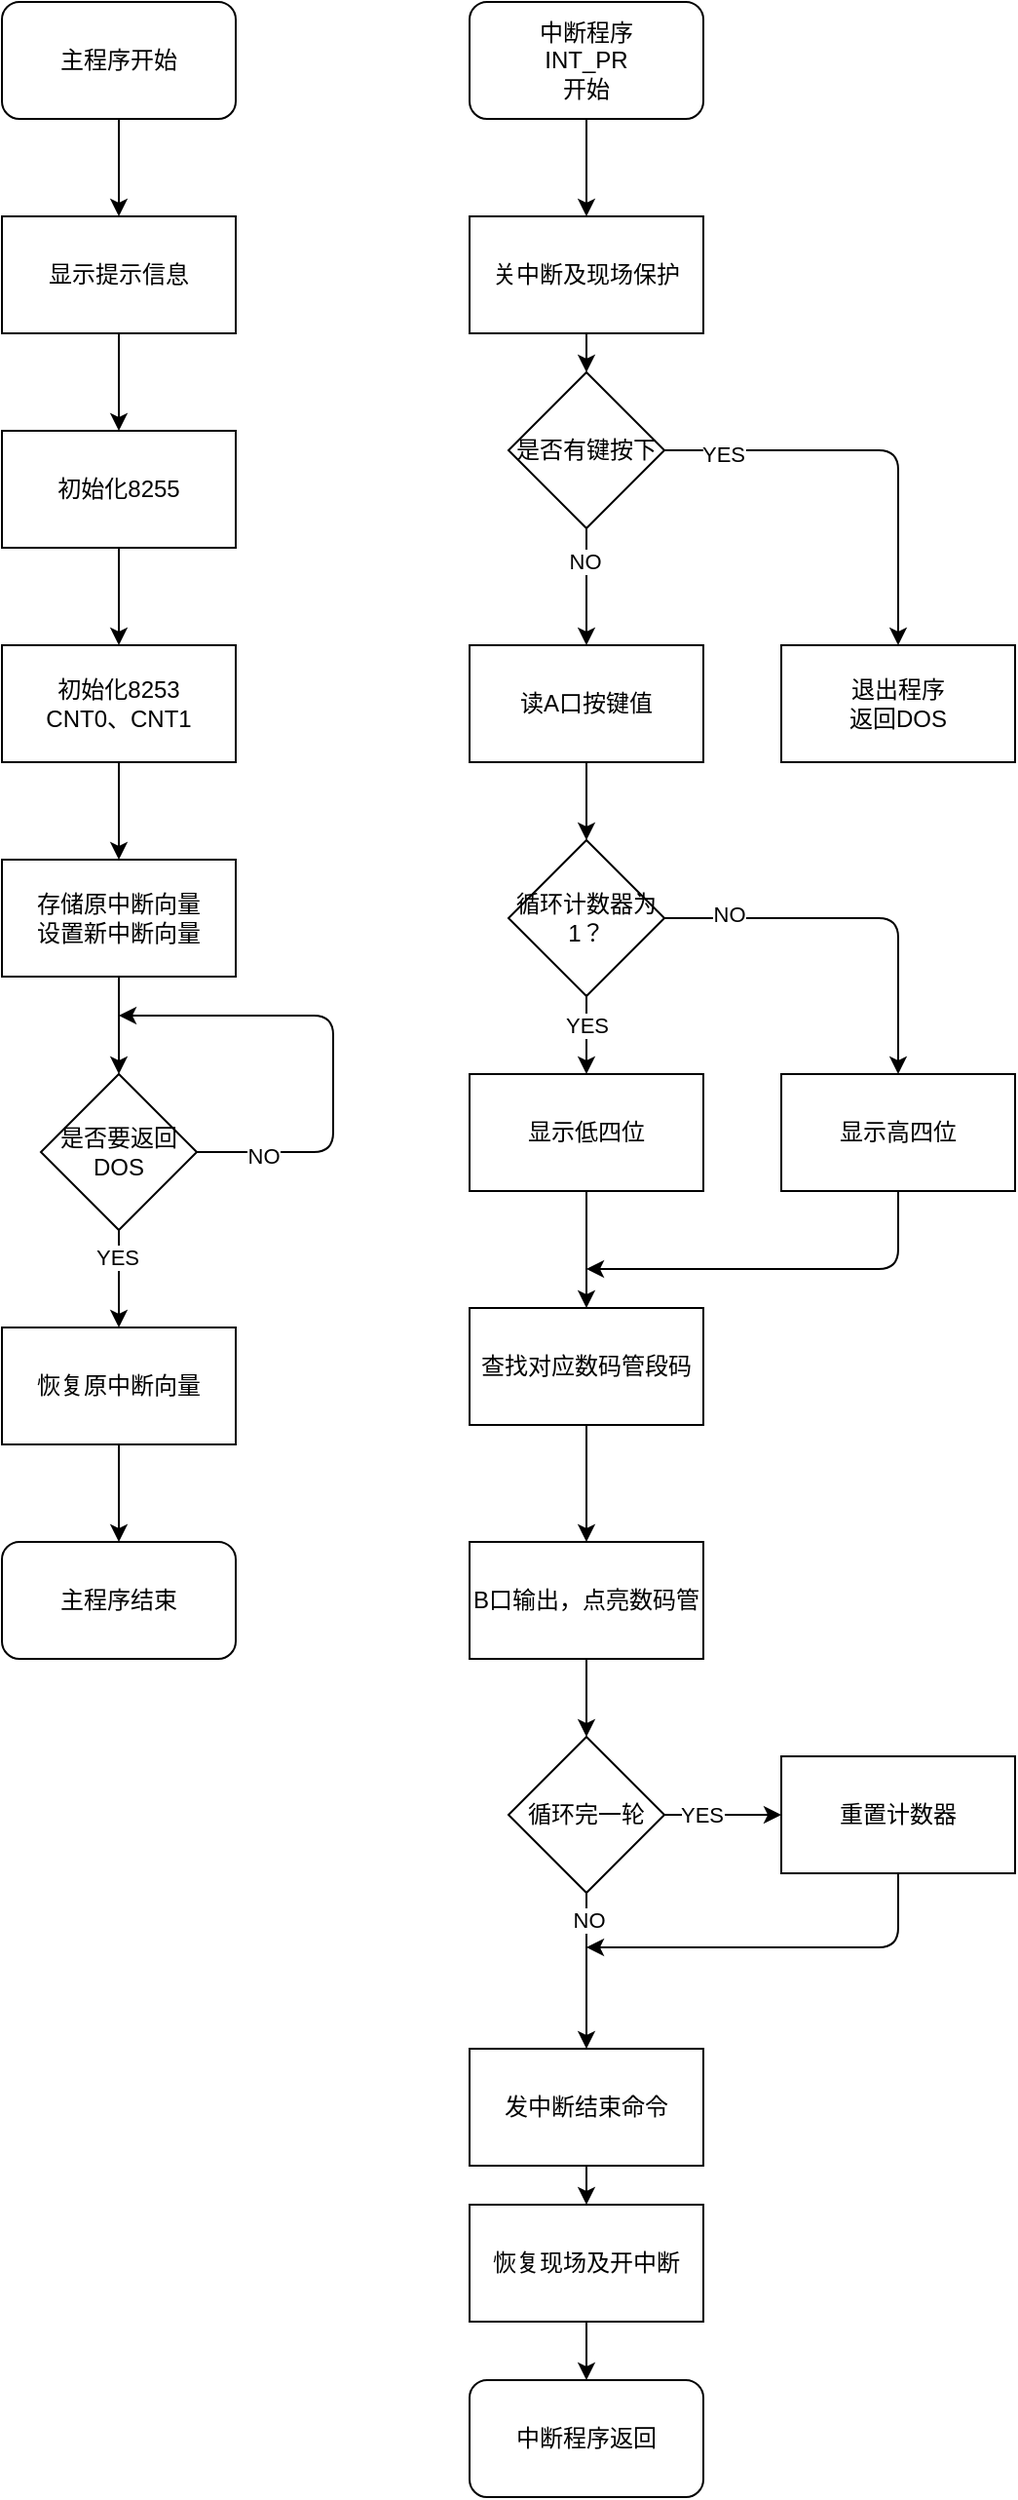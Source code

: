 <mxfile>
    <diagram id="c3tzFWOaW1qfhan2Np2H" name="第 1 页">
        <mxGraphModel dx="343" dy="514" grid="1" gridSize="10" guides="1" tooltips="1" connect="1" arrows="1" fold="1" page="0" pageScale="1" pageWidth="827" pageHeight="1169" math="0" shadow="0">
            <root>
                <mxCell id="0"/>
                <mxCell id="1" parent="0"/>
                <mxCell id="15" style="edgeStyle=orthogonalEdgeStyle;orthogonalLoop=1;jettySize=auto;html=1;exitDx=0;exitDy=0;entryDx=0;entryDy=0;noEdgeStyle=1;orthogonal=1;" parent="1" source="3" target="10" edge="1">
                    <mxGeometry relative="1" as="geometry"/>
                </mxCell>
                <mxCell id="3" value="主程序开始" style="whiteSpace=wrap;html=1;rounded=1;" parent="1" vertex="1">
                    <mxGeometry x="20" y="20" width="120" height="60" as="geometry"/>
                </mxCell>
                <mxCell id="17" value="" style="edgeStyle=orthogonalEdgeStyle;orthogonalLoop=1;jettySize=auto;html=1;noEdgeStyle=1;orthogonal=1;" parent="1" source="10" target="16" edge="1">
                    <mxGeometry relative="1" as="geometry"/>
                </mxCell>
                <mxCell id="10" value="显示提示信息" style="whiteSpace=wrap;html=1;" parent="1" vertex="1">
                    <mxGeometry x="20" y="130" width="120" height="60" as="geometry"/>
                </mxCell>
                <mxCell id="19" value="" style="edgeStyle=orthogonalEdgeStyle;orthogonalLoop=1;jettySize=auto;html=1;noEdgeStyle=1;orthogonal=1;" parent="1" source="16" target="18" edge="1">
                    <mxGeometry relative="1" as="geometry"/>
                </mxCell>
                <mxCell id="16" value="初始化8255" style="whiteSpace=wrap;html=1;" parent="1" vertex="1">
                    <mxGeometry x="20" y="240" width="120" height="60" as="geometry"/>
                </mxCell>
                <mxCell id="21" value="" style="edgeStyle=orthogonalEdgeStyle;orthogonalLoop=1;jettySize=auto;html=1;noEdgeStyle=1;orthogonal=1;" parent="1" source="18" target="20" edge="1">
                    <mxGeometry relative="1" as="geometry"/>
                </mxCell>
                <mxCell id="18" value="初始化8253&lt;br&gt;CNT0、CNT1" style="whiteSpace=wrap;html=1;" parent="1" vertex="1">
                    <mxGeometry x="20" y="350" width="120" height="60" as="geometry"/>
                </mxCell>
                <mxCell id="23" value="" style="edgeStyle=orthogonalEdgeStyle;orthogonalLoop=1;jettySize=auto;html=1;noEdgeStyle=1;orthogonal=1;" parent="1" source="20" target="22" edge="1">
                    <mxGeometry relative="1" as="geometry"/>
                </mxCell>
                <mxCell id="20" value="存储原中断向量&lt;br&gt;设置新中断向量" style="whiteSpace=wrap;html=1;" parent="1" vertex="1">
                    <mxGeometry x="20" y="460" width="120" height="60" as="geometry"/>
                </mxCell>
                <mxCell id="34" style="edgeStyle=orthogonalEdgeStyle;orthogonalLoop=1;jettySize=auto;html=1;exitDx=0;exitDy=0;noEdgeStyle=1;orthogonal=1;entryX=0.5;entryY=0;entryDx=0;entryDy=0;" parent="1" source="22" target="82" edge="1">
                    <mxGeometry relative="1" as="geometry">
                        <mxPoint x="80" y="698" as="targetPoint"/>
                    </mxGeometry>
                </mxCell>
                <mxCell id="50" value="YES" style="edgeLabel;html=1;align=center;verticalAlign=middle;resizable=0;points=[];" parent="34" vertex="1" connectable="0">
                    <mxGeometry x="-0.439" y="-1" relative="1" as="geometry">
                        <mxPoint as="offset"/>
                    </mxGeometry>
                </mxCell>
                <mxCell id="22" value="是否要返回DOS" style="rhombus;whiteSpace=wrap;html=1;" parent="1" vertex="1">
                    <mxGeometry x="40" y="570" width="80" height="80" as="geometry"/>
                </mxCell>
                <mxCell id="33" value="主程序结束" style="whiteSpace=wrap;html=1;rounded=1;" parent="1" vertex="1">
                    <mxGeometry x="20" y="810" width="120" height="60" as="geometry"/>
                </mxCell>
                <mxCell id="48" value="" style="endArrow=classic;html=1;exitX=1;exitY=0.5;exitDx=0;exitDy=0;edgeStyle=elbowEdgeStyle;" parent="1" source="22" edge="1">
                    <mxGeometry width="50" height="50" relative="1" as="geometry">
                        <mxPoint x="170" y="540" as="sourcePoint"/>
                        <mxPoint x="80" y="540" as="targetPoint"/>
                        <Array as="points">
                            <mxPoint x="190" y="580"/>
                        </Array>
                    </mxGeometry>
                </mxCell>
                <mxCell id="49" value="NO" style="edgeLabel;html=1;align=center;verticalAlign=middle;resizable=0;points=[];" parent="48" vertex="1" connectable="0">
                    <mxGeometry x="-0.734" y="-2" relative="1" as="geometry">
                        <mxPoint as="offset"/>
                    </mxGeometry>
                </mxCell>
                <mxCell id="54" style="edgeStyle=elbowEdgeStyle;orthogonalLoop=1;jettySize=auto;html=1;exitX=0.5;exitY=1;exitDx=0;exitDy=0;entryX=0.5;entryY=0;entryDx=0;entryDy=0;" parent="1" source="52" target="53" edge="1">
                    <mxGeometry relative="1" as="geometry"/>
                </mxCell>
                <mxCell id="52" value="中断程序&lt;br&gt;INT_PR&lt;br&gt;开始" style="whiteSpace=wrap;html=1;rounded=1;" parent="1" vertex="1">
                    <mxGeometry x="260" y="20" width="120" height="60" as="geometry"/>
                </mxCell>
                <mxCell id="53" value="关中断及现场保护" style="whiteSpace=wrap;html=1;" parent="1" vertex="1">
                    <mxGeometry x="260" y="130" width="120" height="60" as="geometry"/>
                </mxCell>
                <mxCell id="83" style="edgeStyle=orthogonalEdgeStyle;rounded=0;orthogonalLoop=1;jettySize=auto;html=1;exitX=0.5;exitY=1;exitDx=0;exitDy=0;entryX=0.5;entryY=0;entryDx=0;entryDy=0;" parent="1" source="82" target="33" edge="1">
                    <mxGeometry relative="1" as="geometry"/>
                </mxCell>
                <mxCell id="82" value="恢复原中断向量" style="rounded=0;whiteSpace=wrap;html=1;" parent="1" vertex="1">
                    <mxGeometry x="20" y="700" width="120" height="60" as="geometry"/>
                </mxCell>
                <mxCell id="86" value="" style="group" vertex="1" connectable="0" parent="1">
                    <mxGeometry x="260" y="350" width="280" height="950" as="geometry"/>
                </mxCell>
                <mxCell id="55" value="读A口按键值" style="whiteSpace=wrap;html=1;" parent="86" vertex="1">
                    <mxGeometry width="120" height="60" as="geometry"/>
                </mxCell>
                <mxCell id="57" value="循环计数器为1？" style="rhombus;whiteSpace=wrap;html=1;" parent="86" vertex="1">
                    <mxGeometry x="20" y="100" width="80" height="80" as="geometry"/>
                </mxCell>
                <mxCell id="58" value="" style="edgeStyle=elbowEdgeStyle;orthogonalLoop=1;jettySize=auto;html=1;" parent="86" source="55" target="57" edge="1">
                    <mxGeometry relative="1" as="geometry"/>
                </mxCell>
                <mxCell id="59" value="显示低四位" style="whiteSpace=wrap;html=1;" parent="86" vertex="1">
                    <mxGeometry y="220" width="120" height="60" as="geometry"/>
                </mxCell>
                <mxCell id="60" style="edgeStyle=elbowEdgeStyle;orthogonalLoop=1;jettySize=auto;html=1;exitX=0.5;exitY=1;exitDx=0;exitDy=0;entryX=0.5;entryY=0;entryDx=0;entryDy=0;" parent="86" source="57" target="59" edge="1">
                    <mxGeometry relative="1" as="geometry"/>
                </mxCell>
                <mxCell id="61" value="YES" style="edgeLabel;html=1;align=center;verticalAlign=middle;resizable=0;points=[];" parent="60" vertex="1" connectable="0">
                    <mxGeometry x="-0.246" relative="1" as="geometry">
                        <mxPoint as="offset"/>
                    </mxGeometry>
                </mxCell>
                <mxCell id="68" style="edgeStyle=elbowEdgeStyle;orthogonalLoop=1;jettySize=auto;html=1;exitX=0.5;exitY=1;exitDx=0;exitDy=0;" parent="86" source="62" edge="1">
                    <mxGeometry relative="1" as="geometry">
                        <mxPoint x="60" y="320.0" as="targetPoint"/>
                        <Array as="points">
                            <mxPoint x="220" y="310"/>
                            <mxPoint x="190" y="310"/>
                        </Array>
                    </mxGeometry>
                </mxCell>
                <mxCell id="62" value="显示高四位" style="whiteSpace=wrap;html=1;" parent="86" vertex="1">
                    <mxGeometry x="160" y="220" width="120" height="60" as="geometry"/>
                </mxCell>
                <mxCell id="63" style="edgeStyle=elbowEdgeStyle;orthogonalLoop=1;jettySize=auto;html=1;exitX=1;exitY=0.5;exitDx=0;exitDy=0;entryX=0.5;entryY=0;entryDx=0;entryDy=0;" parent="86" source="57" target="62" edge="1">
                    <mxGeometry relative="1" as="geometry">
                        <Array as="points">
                            <mxPoint x="220" y="170"/>
                        </Array>
                    </mxGeometry>
                </mxCell>
                <mxCell id="64" value="NO" style="edgeLabel;html=1;align=center;verticalAlign=middle;resizable=0;points=[];" parent="63" vertex="1" connectable="0">
                    <mxGeometry x="-0.673" y="2" relative="1" as="geometry">
                        <mxPoint as="offset"/>
                    </mxGeometry>
                </mxCell>
                <mxCell id="65" value="查找对应数码管段码" style="whiteSpace=wrap;html=1;" parent="86" vertex="1">
                    <mxGeometry y="340" width="120" height="60" as="geometry"/>
                </mxCell>
                <mxCell id="66" style="edgeStyle=elbowEdgeStyle;orthogonalLoop=1;jettySize=auto;html=1;exitX=0.5;exitY=1;exitDx=0;exitDy=0;entryX=0.5;entryY=0;entryDx=0;entryDy=0;" parent="86" source="59" target="65" edge="1">
                    <mxGeometry relative="1" as="geometry"/>
                </mxCell>
                <mxCell id="69" value="B口输出，点亮数码管" style="whiteSpace=wrap;html=1;" parent="86" vertex="1">
                    <mxGeometry y="460" width="120" height="60" as="geometry"/>
                </mxCell>
                <mxCell id="70" style="edgeStyle=elbowEdgeStyle;orthogonalLoop=1;jettySize=auto;html=1;exitX=0.5;exitY=1;exitDx=0;exitDy=0;entryX=0.5;entryY=0;entryDx=0;entryDy=0;" parent="86" source="65" target="69" edge="1">
                    <mxGeometry relative="1" as="geometry"/>
                </mxCell>
                <mxCell id="71" value="循环完一轮" style="rhombus;whiteSpace=wrap;html=1;" parent="86" vertex="1">
                    <mxGeometry x="20" y="560" width="80" height="80" as="geometry"/>
                </mxCell>
                <mxCell id="72" style="edgeStyle=elbowEdgeStyle;orthogonalLoop=1;jettySize=auto;html=1;exitX=0.5;exitY=1;exitDx=0;exitDy=0;entryX=0.5;entryY=0;entryDx=0;entryDy=0;" parent="86" source="69" target="71" edge="1">
                    <mxGeometry relative="1" as="geometry"/>
                </mxCell>
                <mxCell id="77" style="edgeStyle=elbowEdgeStyle;orthogonalLoop=1;jettySize=auto;html=1;exitX=0.5;exitY=1;exitDx=0;exitDy=0;" parent="86" source="73" edge="1">
                    <mxGeometry relative="1" as="geometry">
                        <mxPoint x="60" y="668" as="targetPoint"/>
                        <Array as="points">
                            <mxPoint x="220" y="650"/>
                        </Array>
                    </mxGeometry>
                </mxCell>
                <mxCell id="73" value="重置计数器" style="whiteSpace=wrap;html=1;" parent="86" vertex="1">
                    <mxGeometry x="160" y="570" width="120" height="60" as="geometry"/>
                </mxCell>
                <mxCell id="74" style="edgeStyle=elbowEdgeStyle;orthogonalLoop=1;jettySize=auto;html=1;exitX=1;exitY=0.5;exitDx=0;exitDy=0;entryX=0;entryY=0.5;entryDx=0;entryDy=0;" parent="86" source="71" target="73" edge="1">
                    <mxGeometry relative="1" as="geometry"/>
                </mxCell>
                <mxCell id="80" value="YES" style="edgeLabel;html=1;align=center;verticalAlign=middle;resizable=0;points=[];" parent="74" vertex="1" connectable="0">
                    <mxGeometry x="-0.372" relative="1" as="geometry">
                        <mxPoint as="offset"/>
                    </mxGeometry>
                </mxCell>
                <mxCell id="75" value="恢复现场及开中断" style="whiteSpace=wrap;html=1;" parent="86" vertex="1">
                    <mxGeometry y="800" width="120" height="60" as="geometry"/>
                </mxCell>
                <mxCell id="78" value="中断程序返回" style="whiteSpace=wrap;html=1;rounded=1;glass=0;shadow=0;sketch=0;" parent="86" vertex="1">
                    <mxGeometry y="890" width="120" height="60" as="geometry"/>
                </mxCell>
                <mxCell id="79" style="edgeStyle=elbowEdgeStyle;orthogonalLoop=1;jettySize=auto;html=1;exitX=0.5;exitY=1;exitDx=0;exitDy=0;entryX=0.5;entryY=0;entryDx=0;entryDy=0;" parent="86" source="75" target="78" edge="1">
                    <mxGeometry relative="1" as="geometry"/>
                </mxCell>
                <mxCell id="85" style="edgeStyle=orthogonalEdgeStyle;rounded=0;orthogonalLoop=1;jettySize=auto;html=1;exitX=0.5;exitY=1;exitDx=0;exitDy=0;entryX=0.5;entryY=0;entryDx=0;entryDy=0;" edge="1" parent="86" source="84" target="75">
                    <mxGeometry relative="1" as="geometry"/>
                </mxCell>
                <mxCell id="84" value="发中断结束命令" style="rounded=0;whiteSpace=wrap;html=1;" vertex="1" parent="86">
                    <mxGeometry y="720" width="120" height="60" as="geometry"/>
                </mxCell>
                <mxCell id="76" style="edgeStyle=elbowEdgeStyle;orthogonalLoop=1;jettySize=auto;html=1;exitX=0.5;exitY=1;exitDx=0;exitDy=0;entryX=0.5;entryY=0;entryDx=0;entryDy=0;" parent="86" source="71" target="84" edge="1">
                    <mxGeometry relative="1" as="geometry">
                        <mxPoint x="60" y="700" as="targetPoint"/>
                        <Array as="points">
                            <mxPoint x="60" y="680"/>
                        </Array>
                    </mxGeometry>
                </mxCell>
                <mxCell id="81" value="NO" style="edgeLabel;html=1;align=center;verticalAlign=middle;resizable=0;points=[];" parent="76" vertex="1" connectable="0">
                    <mxGeometry x="-0.648" y="1" relative="1" as="geometry">
                        <mxPoint as="offset"/>
                    </mxGeometry>
                </mxCell>
                <mxCell id="88" value="" style="edgeStyle=orthogonalEdgeStyle;orthogonalLoop=1;jettySize=auto;html=1;noEdgeStyle=1;orthogonal=1;exitX=0.5;exitY=1;exitDx=0;exitDy=0;" edge="1" target="91" parent="1" source="53">
                    <mxGeometry relative="1" as="geometry">
                        <mxPoint x="320" y="200" as="sourcePoint"/>
                    </mxGeometry>
                </mxCell>
                <mxCell id="89" style="edgeStyle=orthogonalEdgeStyle;orthogonalLoop=1;jettySize=auto;html=1;exitDx=0;exitDy=0;noEdgeStyle=1;orthogonal=1;entryX=0.5;entryY=0;entryDx=0;entryDy=0;" edge="1" source="91" parent="1" target="55">
                    <mxGeometry relative="1" as="geometry">
                        <mxPoint x="320" y="380" as="targetPoint"/>
                    </mxGeometry>
                </mxCell>
                <mxCell id="90" value="NO" style="edgeLabel;html=1;align=center;verticalAlign=middle;resizable=0;points=[];" vertex="1" connectable="0" parent="89">
                    <mxGeometry x="-0.439" y="-1" relative="1" as="geometry">
                        <mxPoint as="offset"/>
                    </mxGeometry>
                </mxCell>
                <mxCell id="91" value="是否有键按下" style="rhombus;whiteSpace=wrap;html=1;" vertex="1" parent="1">
                    <mxGeometry x="280" y="210" width="80" height="80" as="geometry"/>
                </mxCell>
                <mxCell id="92" value="" style="endArrow=classic;html=1;exitX=1;exitY=0.5;exitDx=0;exitDy=0;edgeStyle=elbowEdgeStyle;entryX=0.5;entryY=0;entryDx=0;entryDy=0;" edge="1" source="91" parent="1" target="94">
                    <mxGeometry width="50" height="50" relative="1" as="geometry">
                        <mxPoint x="410" y="220" as="sourcePoint"/>
                        <mxPoint x="440" y="270" as="targetPoint"/>
                        <Array as="points">
                            <mxPoint x="480" y="300"/>
                            <mxPoint x="420" y="250"/>
                            <mxPoint x="430" y="260"/>
                        </Array>
                    </mxGeometry>
                </mxCell>
                <mxCell id="93" value="YES" style="edgeLabel;html=1;align=center;verticalAlign=middle;resizable=0;points=[];" vertex="1" connectable="0" parent="92">
                    <mxGeometry x="-0.734" y="-2" relative="1" as="geometry">
                        <mxPoint as="offset"/>
                    </mxGeometry>
                </mxCell>
                <mxCell id="94" value="退出程序&lt;br&gt;返回DOS" style="rounded=0;whiteSpace=wrap;html=1;" vertex="1" parent="1">
                    <mxGeometry x="420" y="350" width="120" height="60" as="geometry"/>
                </mxCell>
            </root>
        </mxGraphModel>
    </diagram>
</mxfile>